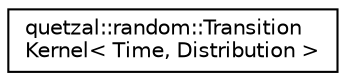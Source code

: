 digraph "Graphical Class Hierarchy"
{
 // LATEX_PDF_SIZE
  edge [fontname="Helvetica",fontsize="10",labelfontname="Helvetica",labelfontsize="10"];
  node [fontname="Helvetica",fontsize="10",shape=record];
  rankdir="LR";
  Node0 [label="quetzal::random::Transition\lKernel\< Time, Distribution \>",height=0.2,width=0.4,color="black", fillcolor="white", style="filled",URL="$classquetzal_1_1random_1_1_transition_kernel_3_01_time_00_01_distribution_01_4.html",tooltip="Time-variable discrete markovian transition kernel for sampling the next state knowing the present st..."];
}
